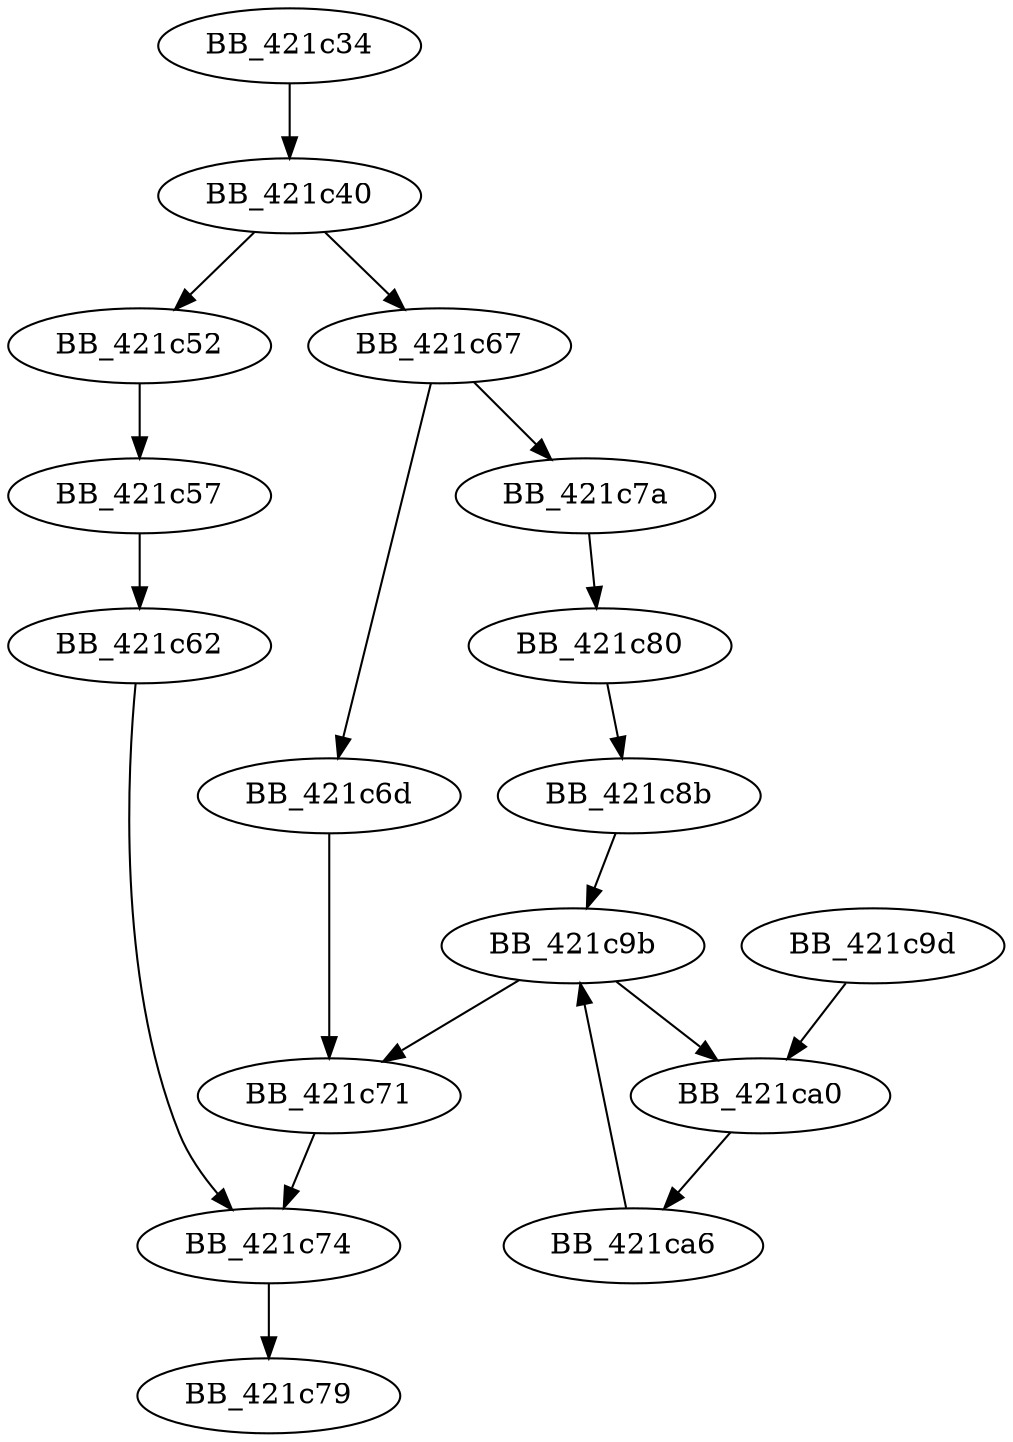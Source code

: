 DiGraph _fclose{
BB_421c34->BB_421c40
BB_421c40->BB_421c52
BB_421c40->BB_421c67
BB_421c52->BB_421c57
BB_421c57->BB_421c62
BB_421c62->BB_421c74
BB_421c67->BB_421c6d
BB_421c67->BB_421c7a
BB_421c6d->BB_421c71
BB_421c71->BB_421c74
BB_421c74->BB_421c79
BB_421c7a->BB_421c80
BB_421c80->BB_421c8b
BB_421c8b->BB_421c9b
BB_421c9b->BB_421c71
BB_421c9b->BB_421ca0
BB_421c9d->BB_421ca0
BB_421ca0->BB_421ca6
BB_421ca6->BB_421c9b
}
